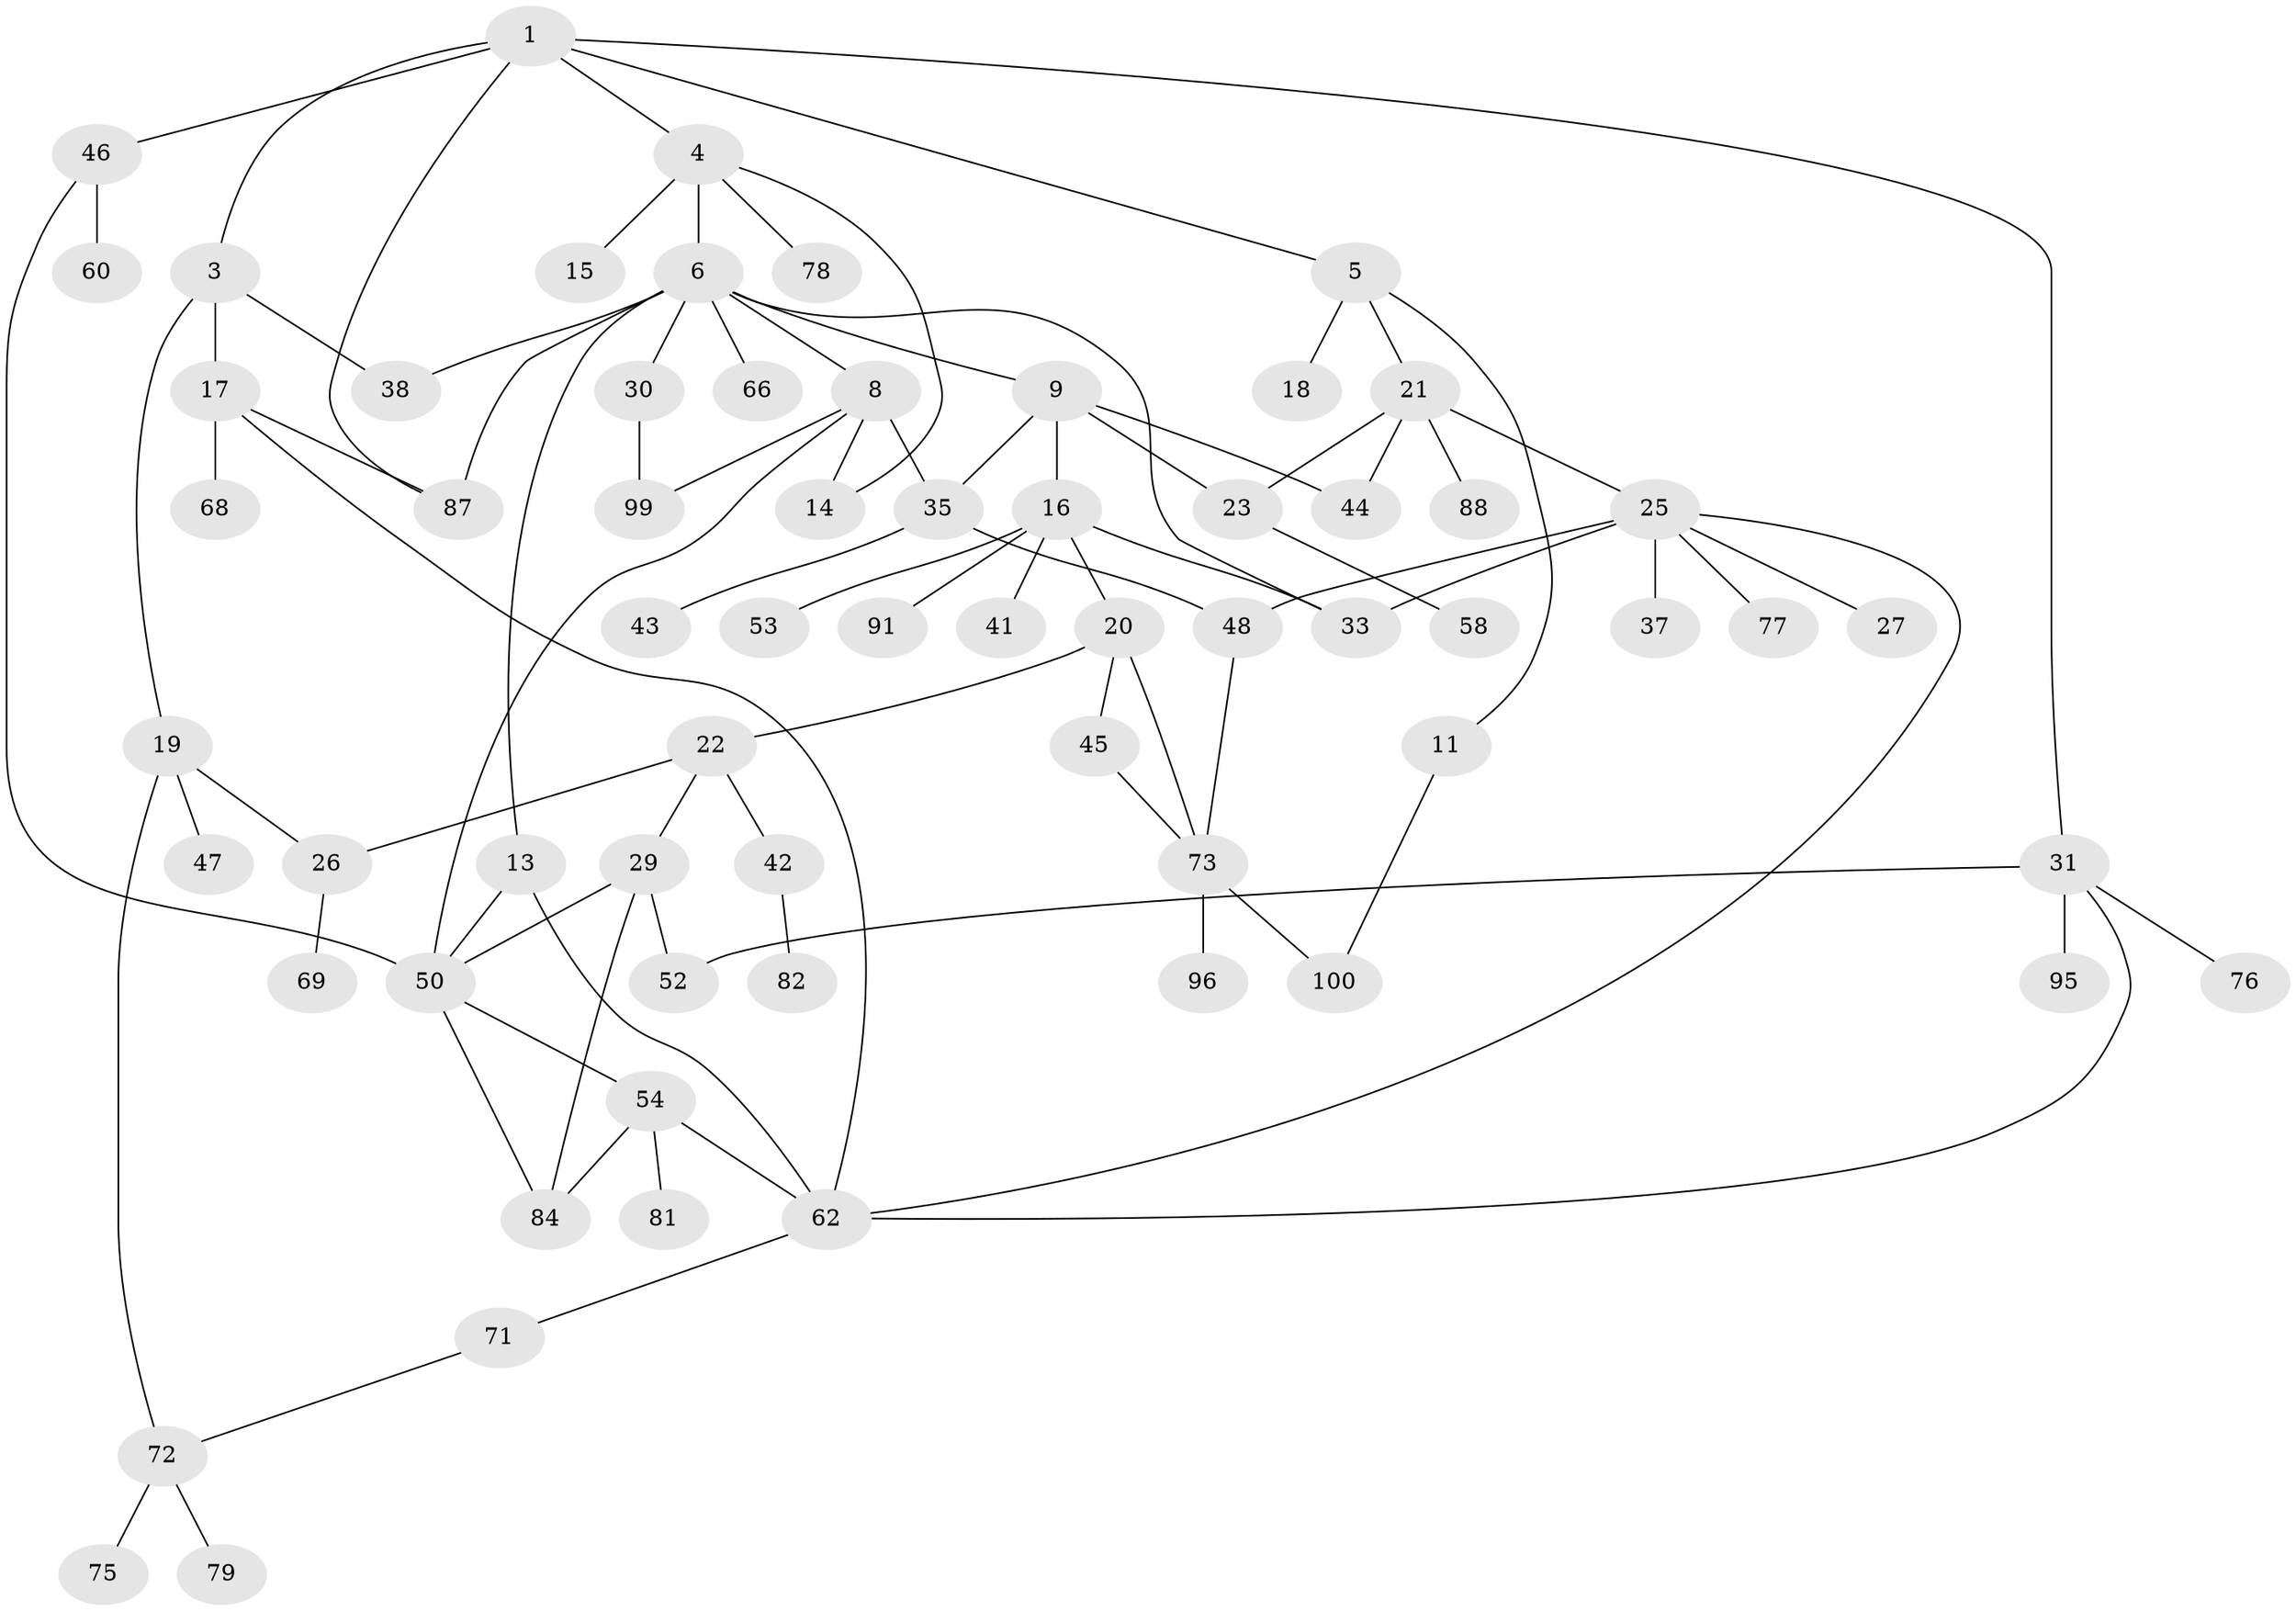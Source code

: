 // original degree distribution, {4: 0.13, 5: 0.09, 6: 0.02, 3: 0.16, 2: 0.26, 1: 0.33, 8: 0.01}
// Generated by graph-tools (version 1.1) at 2025/11/02/21/25 10:11:06]
// undirected, 65 vertices, 90 edges
graph export_dot {
graph [start="1"]
  node [color=gray90,style=filled];
  1 [super="+2"];
  3 [super="+32"];
  4 [super="+10"];
  5 [super="+93"];
  6 [super="+7"];
  8 [super="+67"];
  9 [super="+12"];
  11 [super="+39"];
  13;
  14 [super="+65"];
  15;
  16 [super="+34"];
  17 [super="+36"];
  18;
  19 [super="+98"];
  20;
  21 [super="+24"];
  22 [super="+28"];
  23 [super="+83"];
  25 [super="+55"];
  26 [super="+49"];
  27;
  29 [super="+51"];
  30 [super="+40"];
  31 [super="+63"];
  33 [super="+59"];
  35 [super="+85"];
  37 [super="+94"];
  38;
  41 [super="+74"];
  42 [super="+57"];
  43 [super="+64"];
  44 [super="+56"];
  45 [super="+89"];
  46;
  47;
  48;
  50 [super="+70"];
  52;
  53 [super="+61"];
  54 [super="+97"];
  58;
  60;
  62 [super="+80"];
  66;
  68;
  69;
  71;
  72 [super="+86"];
  73 [super="+92"];
  75;
  76;
  77;
  78;
  79;
  81;
  82;
  84 [super="+90"];
  87;
  88;
  91;
  95;
  96;
  99;
  100;
  1 -- 4;
  1 -- 31;
  1 -- 87;
  1 -- 3;
  1 -- 5;
  1 -- 46;
  3 -- 17;
  3 -- 19;
  3 -- 38;
  4 -- 6;
  4 -- 14;
  4 -- 15;
  4 -- 78;
  5 -- 11;
  5 -- 18;
  5 -- 21;
  6 -- 9;
  6 -- 13;
  6 -- 87;
  6 -- 33;
  6 -- 66;
  6 -- 38;
  6 -- 8;
  6 -- 30;
  8 -- 99;
  8 -- 50;
  8 -- 35;
  8 -- 14;
  9 -- 16;
  9 -- 35;
  9 -- 44;
  9 -- 23;
  11 -- 100;
  13 -- 50;
  13 -- 62;
  16 -- 20;
  16 -- 53;
  16 -- 33;
  16 -- 91;
  16 -- 41;
  17 -- 62;
  17 -- 68;
  17 -- 87;
  19 -- 47;
  19 -- 72;
  19 -- 26;
  20 -- 22;
  20 -- 45;
  20 -- 73;
  21 -- 88;
  21 -- 23;
  21 -- 25;
  21 -- 44;
  22 -- 26;
  22 -- 29;
  22 -- 42;
  23 -- 58;
  25 -- 27;
  25 -- 37;
  25 -- 48;
  25 -- 77;
  25 -- 62;
  25 -- 33;
  26 -- 69;
  29 -- 52;
  29 -- 84;
  29 -- 50;
  30 -- 99;
  31 -- 76;
  31 -- 95;
  31 -- 52;
  31 -- 62;
  35 -- 43;
  35 -- 48;
  42 -- 82;
  45 -- 73;
  46 -- 60;
  46 -- 50;
  48 -- 73;
  50 -- 54;
  50 -- 84;
  54 -- 81;
  54 -- 62;
  54 -- 84;
  62 -- 71;
  71 -- 72;
  72 -- 75;
  72 -- 79;
  73 -- 100;
  73 -- 96;
}
